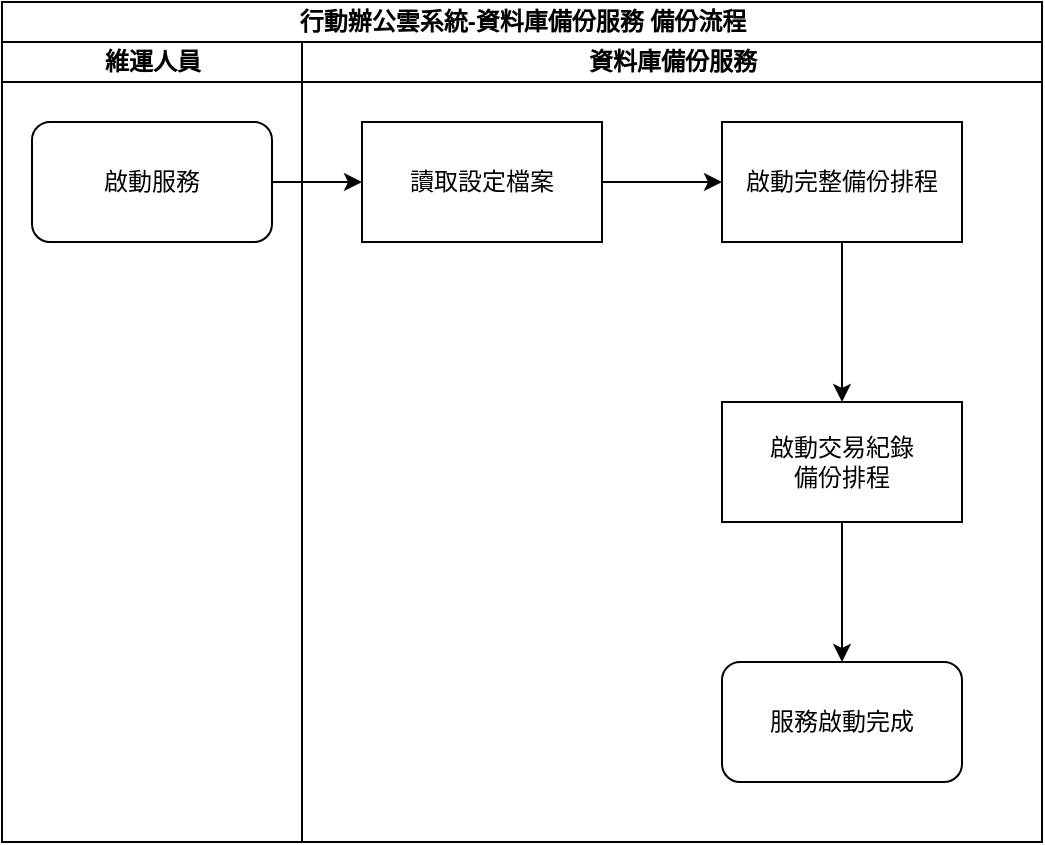 <mxfile version="13.6.2" type="device" pages="3"><diagram id="7rzWJZpoArdUcT_u1Bvb" name="啟動服務"><mxGraphModel dx="1032" dy="603" grid="1" gridSize="10" guides="1" tooltips="1" connect="1" arrows="1" fold="1" page="1" pageScale="1" pageWidth="827" pageHeight="1169" math="0" shadow="0"><root><mxCell id="0"/><mxCell id="1" parent="0"/><mxCell id="-lOpup8tgjqIkS8aHsNj-6" value="行動辦公雲系統-資料庫備份服務 備份流程" style="swimlane;html=1;childLayout=stackLayout;resizeParent=1;resizeParentMax=0;startSize=20;" parent="1" vertex="1"><mxGeometry x="230" y="70" width="520" height="420" as="geometry"/></mxCell><mxCell id="-lOpup8tgjqIkS8aHsNj-7" value="維運人員" style="swimlane;html=1;startSize=20;" parent="-lOpup8tgjqIkS8aHsNj-6" vertex="1"><mxGeometry y="20" width="150" height="400" as="geometry"/></mxCell><mxCell id="-lOpup8tgjqIkS8aHsNj-10" value="啟動服務" style="rounded=1;whiteSpace=wrap;html=1;" parent="-lOpup8tgjqIkS8aHsNj-7" vertex="1"><mxGeometry x="15" y="40" width="120" height="60" as="geometry"/></mxCell><mxCell id="-lOpup8tgjqIkS8aHsNj-8" value="資料庫備份服務" style="swimlane;html=1;startSize=20;" parent="-lOpup8tgjqIkS8aHsNj-6" vertex="1"><mxGeometry x="150" y="20" width="370" height="400" as="geometry"/></mxCell><mxCell id="-lOpup8tgjqIkS8aHsNj-11" value="讀取設定檔案" style="rounded=0;whiteSpace=wrap;html=1;" parent="-lOpup8tgjqIkS8aHsNj-8" vertex="1"><mxGeometry x="30" y="40" width="120" height="60" as="geometry"/></mxCell><mxCell id="-lOpup8tgjqIkS8aHsNj-16" value="" style="edgeStyle=orthogonalEdgeStyle;rounded=0;orthogonalLoop=1;jettySize=auto;html=1;" parent="-lOpup8tgjqIkS8aHsNj-8" source="-lOpup8tgjqIkS8aHsNj-13" target="-lOpup8tgjqIkS8aHsNj-15" edge="1"><mxGeometry relative="1" as="geometry"/></mxCell><mxCell id="-lOpup8tgjqIkS8aHsNj-20" style="edgeStyle=orthogonalEdgeStyle;rounded=0;orthogonalLoop=1;jettySize=auto;html=1;" parent="-lOpup8tgjqIkS8aHsNj-8" source="-lOpup8tgjqIkS8aHsNj-15" target="-lOpup8tgjqIkS8aHsNj-19" edge="1"><mxGeometry relative="1" as="geometry"/></mxCell><mxCell id="-lOpup8tgjqIkS8aHsNj-15" value="&lt;span&gt;啟動交易紀錄&lt;br&gt;備份排程&lt;/span&gt;" style="whiteSpace=wrap;html=1;rounded=0;" parent="-lOpup8tgjqIkS8aHsNj-8" vertex="1"><mxGeometry x="210" y="180" width="120" height="60" as="geometry"/></mxCell><mxCell id="-lOpup8tgjqIkS8aHsNj-13" value="啟動完整備份排程" style="whiteSpace=wrap;html=1;rounded=0;" parent="-lOpup8tgjqIkS8aHsNj-8" vertex="1"><mxGeometry x="210" y="40" width="120" height="60" as="geometry"/></mxCell><mxCell id="-lOpup8tgjqIkS8aHsNj-19" value="服務啟動完成" style="rounded=1;whiteSpace=wrap;html=1;" parent="-lOpup8tgjqIkS8aHsNj-8" vertex="1"><mxGeometry x="210" y="310" width="120" height="60" as="geometry"/></mxCell><mxCell id="A8HcQFdfImakQJCBgzGP-2" value="" style="edgeStyle=orthogonalEdgeStyle;rounded=0;orthogonalLoop=1;jettySize=auto;html=1;entryX=0;entryY=0.5;entryDx=0;entryDy=0;" edge="1" parent="-lOpup8tgjqIkS8aHsNj-8" source="-lOpup8tgjqIkS8aHsNj-11" target="-lOpup8tgjqIkS8aHsNj-13"><mxGeometry relative="1" as="geometry"><mxPoint x="200" y="70" as="targetPoint"/></mxGeometry></mxCell><mxCell id="-lOpup8tgjqIkS8aHsNj-12" style="edgeStyle=orthogonalEdgeStyle;rounded=0;orthogonalLoop=1;jettySize=auto;html=1;" parent="-lOpup8tgjqIkS8aHsNj-6" source="-lOpup8tgjqIkS8aHsNj-10" target="-lOpup8tgjqIkS8aHsNj-11" edge="1"><mxGeometry relative="1" as="geometry"/></mxCell></root></mxGraphModel></diagram><diagram id="R8kRRbT_E2sIqUl1fRkG" name="完整備份排程"><mxGraphModel dx="1032" dy="603" grid="1" gridSize="10" guides="1" tooltips="1" connect="1" arrows="1" fold="1" page="1" pageScale="1" pageWidth="827" pageHeight="1169" math="0" shadow="0"><root><mxCell id="ciM5fpTweYyGfsKiWjHq-0"/><mxCell id="ciM5fpTweYyGfsKiWjHq-1" parent="ciM5fpTweYyGfsKiWjHq-0"/><mxCell id="3qbMfKgEzLLIzgPfg1-s-0" value="行動辦公雲系統-資料庫備份服務 完整備份排程" style="swimlane;html=1;childLayout=stackLayout;resizeParent=1;resizeParentMax=0;startSize=20;" parent="ciM5fpTweYyGfsKiWjHq-1" vertex="1"><mxGeometry x="230" y="70" width="760" height="1030" as="geometry"/></mxCell><mxCell id="3qbMfKgEzLLIzgPfg1-s-3" value="資料庫備份服務" style="swimlane;html=1;startSize=20;" parent="3qbMfKgEzLLIzgPfg1-s-0" vertex="1"><mxGeometry y="20" width="760" height="1010" as="geometry"/></mxCell><mxCell id="3qbMfKgEzLLIzgPfg1-s-5" value="執行完畢" style="rounded=1;whiteSpace=wrap;html=1;" parent="3qbMfKgEzLLIzgPfg1-s-3" vertex="1"><mxGeometry x="30" y="920" width="120" height="60" as="geometry"/></mxCell><mxCell id="GkrJA--zoF-1sGpY4lNd-3" value="Yes" style="text;html=1;strokeColor=none;fillColor=none;align=center;verticalAlign=middle;whiteSpace=wrap;rounded=0;" vertex="1" parent="3qbMfKgEzLLIzgPfg1-s-3"><mxGeometry x="380" y="860" width="40" height="20" as="geometry"/></mxCell><mxCell id="NnpeUi-mIPWJYMHehb8A-1" value="執行緒" style="shape=umlFrame;whiteSpace=wrap;html=1;labelBackgroundColor=default;labelBorderColor=none;fontSize=14;" vertex="1" parent="3qbMfKgEzLLIzgPfg1-s-3"><mxGeometry x="200" y="420" width="530" height="550" as="geometry"/></mxCell><mxCell id="64BraSP5PmOoxlS3R7jp-12" style="edgeStyle=orthogonalEdgeStyle;rounded=0;orthogonalLoop=1;jettySize=auto;html=1;" edge="1" parent="3qbMfKgEzLLIzgPfg1-s-3" source="64BraSP5PmOoxlS3R7jp-9" target="tjao8JZdcdQrDL01i14I-2"><mxGeometry relative="1" as="geometry"/></mxCell><mxCell id="GkrJA--zoF-1sGpY4lNd-0" style="edgeStyle=orthogonalEdgeStyle;rounded=0;orthogonalLoop=1;jettySize=auto;html=1;entryX=1;entryY=0.5;entryDx=0;entryDy=0;exitX=0.5;exitY=1;exitDx=0;exitDy=0;" edge="1" parent="3qbMfKgEzLLIzgPfg1-s-3" source="64BraSP5PmOoxlS3R7jp-9" target="3qbMfKgEzLLIzgPfg1-s-5"><mxGeometry relative="1" as="geometry"/></mxCell><mxCell id="64BraSP5PmOoxlS3R7jp-9" value="還有未完成&lt;br&gt;的資料庫" style="rhombus;whiteSpace=wrap;html=1;rounded=0;" vertex="1" parent="3qbMfKgEzLLIzgPfg1-s-3"><mxGeometry x="420" y="850" width="80" height="80" as="geometry"/></mxCell><mxCell id="TE61ycaPU4PtZwelIN1F-2" style="edgeStyle=orthogonalEdgeStyle;rounded=0;orthogonalLoop=1;jettySize=auto;html=1;" edge="1" parent="3qbMfKgEzLLIzgPfg1-s-3" source="TE61ycaPU4PtZwelIN1F-0" target="3qbMfKgEzLLIzgPfg1-s-5"><mxGeometry relative="1" as="geometry"/></mxCell><mxCell id="TE61ycaPU4PtZwelIN1F-3" style="edgeStyle=orthogonalEdgeStyle;rounded=0;orthogonalLoop=1;jettySize=auto;html=1;" edge="1" parent="3qbMfKgEzLLIzgPfg1-s-3" source="TE61ycaPU4PtZwelIN1F-0" target="3qbMfKgEzLLIzgPfg1-s-4"><mxGeometry relative="1" as="geometry"/></mxCell><mxCell id="TE61ycaPU4PtZwelIN1F-0" value="前一次排程&lt;br&gt;執行完成" style="rhombus;whiteSpace=wrap;html=1;" vertex="1" parent="3qbMfKgEzLLIzgPfg1-s-3"><mxGeometry x="50" y="158" width="80" height="80" as="geometry"/></mxCell><mxCell id="TE61ycaPU4PtZwelIN1F-1" style="edgeStyle=orthogonalEdgeStyle;rounded=0;orthogonalLoop=1;jettySize=auto;html=1;" edge="1" parent="3qbMfKgEzLLIzgPfg1-s-3" source="3qbMfKgEzLLIzgPfg1-s-2" target="TE61ycaPU4PtZwelIN1F-0"><mxGeometry relative="1" as="geometry"/></mxCell><mxCell id="3qbMfKgEzLLIzgPfg1-s-2" value="排程啟動" style="rounded=1;whiteSpace=wrap;html=1;" parent="3qbMfKgEzLLIzgPfg1-s-3" vertex="1"><mxGeometry x="30" y="40" width="120" height="60" as="geometry"/></mxCell><mxCell id="3qbMfKgEzLLIzgPfg1-s-16" value="" style="edgeStyle=orthogonalEdgeStyle;rounded=0;orthogonalLoop=1;jettySize=auto;html=1;" parent="3qbMfKgEzLLIzgPfg1-s-3" source="3qbMfKgEzLLIzgPfg1-s-4" target="3qbMfKgEzLLIzgPfg1-s-15" edge="1"><mxGeometry relative="1" as="geometry"/></mxCell><mxCell id="tjao8JZdcdQrDL01i14I-0" value="No" style="text;html=1;strokeColor=none;fillColor=none;align=center;verticalAlign=middle;whiteSpace=wrap;rounded=0;" vertex="1" parent="3qbMfKgEzLLIzgPfg1-s-3"><mxGeometry x="90" y="228" width="40" height="20" as="geometry"/></mxCell><mxCell id="tjao8JZdcdQrDL01i14I-1" value="Yes" style="text;html=1;strokeColor=none;fillColor=none;align=center;verticalAlign=middle;whiteSpace=wrap;rounded=0;" vertex="1" parent="3qbMfKgEzLLIzgPfg1-s-3"><mxGeometry x="120" y="170" width="40" height="20" as="geometry"/></mxCell><mxCell id="64BraSP5PmOoxlS3R7jp-8" style="edgeStyle=orthogonalEdgeStyle;rounded=0;orthogonalLoop=1;jettySize=auto;html=1;entryX=1;entryY=0.5;entryDx=0;entryDy=0;" edge="1" parent="3qbMfKgEzLLIzgPfg1-s-3" source="64BraSP5PmOoxlS3R7jp-6" target="64BraSP5PmOoxlS3R7jp-4"><mxGeometry relative="1" as="geometry"/></mxCell><mxCell id="64BraSP5PmOoxlS3R7jp-4" value="執行完整資料庫備份" style="whiteSpace=wrap;html=1;rounded=0;" vertex="1" parent="3qbMfKgEzLLIzgPfg1-s-3"><mxGeometry x="400" y="740" width="120" height="60" as="geometry"/></mxCell><mxCell id="GkrJA--zoF-1sGpY4lNd-4" value="Yes" style="text;html=1;strokeColor=none;fillColor=none;align=center;verticalAlign=middle;whiteSpace=wrap;rounded=0;" vertex="1" parent="3qbMfKgEzLLIzgPfg1-s-3"><mxGeometry x="460" y="680" width="40" height="20" as="geometry"/></mxCell><mxCell id="GkrJA--zoF-1sGpY4lNd-1" value="No" style="text;html=1;strokeColor=none;fillColor=none;align=center;verticalAlign=middle;whiteSpace=wrap;rounded=0;" vertex="1" parent="3qbMfKgEzLLIzgPfg1-s-3"><mxGeometry x="470" y="930" width="40" height="20" as="geometry"/></mxCell><mxCell id="GkrJA--zoF-1sGpY4lNd-5" value="No" style="text;html=1;strokeColor=none;fillColor=none;align=center;verticalAlign=middle;whiteSpace=wrap;rounded=0;" vertex="1" parent="3qbMfKgEzLLIzgPfg1-s-3"><mxGeometry x="490" y="610" width="40" height="20" as="geometry"/></mxCell><mxCell id="64BraSP5PmOoxlS3R7jp-6" value="執行資料庫&lt;br&gt;交易紀錄備份" style="whiteSpace=wrap;html=1;rounded=0;" vertex="1" parent="3qbMfKgEzLLIzgPfg1-s-3"><mxGeometry x="570" y="740" width="120" height="60" as="geometry"/></mxCell><mxCell id="3qbMfKgEzLLIzgPfg1-s-15" value="依據分組數量&lt;br&gt;啟用執行緒" style="whiteSpace=wrap;html=1;rounded=0;" parent="3qbMfKgEzLLIzgPfg1-s-3" vertex="1"><mxGeometry x="220" y="320" width="120" height="60" as="geometry"/></mxCell><mxCell id="tjao8JZdcdQrDL01i14I-2" value="&lt;span&gt;執行緒依據分組內&lt;br&gt;的資料庫逐一執行以下動作&lt;/span&gt;" style="whiteSpace=wrap;html=1;rounded=0;" vertex="1" parent="3qbMfKgEzLLIzgPfg1-s-3"><mxGeometry x="220" y="470" width="120" height="60" as="geometry"/></mxCell><mxCell id="3qbMfKgEzLLIzgPfg1-s-4" value="讀取站台資料庫&lt;br&gt;資料庫備份分組資訊" style="rounded=0;whiteSpace=wrap;html=1;" parent="3qbMfKgEzLLIzgPfg1-s-3" vertex="1"><mxGeometry x="220" y="168" width="120" height="60" as="geometry"/></mxCell><mxCell id="tjao8JZdcdQrDL01i14I-3" value="" style="edgeStyle=orthogonalEdgeStyle;rounded=0;orthogonalLoop=1;jettySize=auto;html=1;" edge="1" parent="3qbMfKgEzLLIzgPfg1-s-3" source="3qbMfKgEzLLIzgPfg1-s-15"><mxGeometry relative="1" as="geometry"><mxPoint x="280" y="420" as="targetPoint"/></mxGeometry></mxCell><mxCell id="64BraSP5PmOoxlS3R7jp-1" value="" style="edgeStyle=orthogonalEdgeStyle;rounded=0;orthogonalLoop=1;jettySize=auto;html=1;" edge="1" parent="3qbMfKgEzLLIzgPfg1-s-3" source="tjao8JZdcdQrDL01i14I-2" target="64BraSP5PmOoxlS3R7jp-0"><mxGeometry relative="1" as="geometry"/></mxCell><mxCell id="64BraSP5PmOoxlS3R7jp-0" value="依據備份時間點檢查資料庫交易紀錄備份" style="whiteSpace=wrap;html=1;rounded=0;" vertex="1" parent="3qbMfKgEzLLIzgPfg1-s-3"><mxGeometry x="400" y="470" width="120" height="60" as="geometry"/></mxCell><mxCell id="64BraSP5PmOoxlS3R7jp-10" value="" style="edgeStyle=orthogonalEdgeStyle;rounded=0;orthogonalLoop=1;jettySize=auto;html=1;" edge="1" parent="3qbMfKgEzLLIzgPfg1-s-3" source="64BraSP5PmOoxlS3R7jp-4" target="64BraSP5PmOoxlS3R7jp-9"><mxGeometry relative="1" as="geometry"/></mxCell><mxCell id="64BraSP5PmOoxlS3R7jp-5" value="" style="edgeStyle=orthogonalEdgeStyle;rounded=0;orthogonalLoop=1;jettySize=auto;html=1;" edge="1" parent="ciM5fpTweYyGfsKiWjHq-1" source="64BraSP5PmOoxlS3R7jp-2" target="64BraSP5PmOoxlS3R7jp-4"><mxGeometry relative="1" as="geometry"/></mxCell><mxCell id="64BraSP5PmOoxlS3R7jp-7" value="" style="edgeStyle=orthogonalEdgeStyle;rounded=0;orthogonalLoop=1;jettySize=auto;html=1;" edge="1" parent="ciM5fpTweYyGfsKiWjHq-1" source="64BraSP5PmOoxlS3R7jp-2" target="64BraSP5PmOoxlS3R7jp-6"><mxGeometry relative="1" as="geometry"/></mxCell><mxCell id="64BraSP5PmOoxlS3R7jp-2" value="若備份檔案&lt;br&gt;已存在" style="rhombus;whiteSpace=wrap;html=1;rounded=0;" vertex="1" parent="ciM5fpTweYyGfsKiWjHq-1"><mxGeometry x="650" y="690" width="80" height="80" as="geometry"/></mxCell><mxCell id="64BraSP5PmOoxlS3R7jp-3" value="" style="edgeStyle=orthogonalEdgeStyle;rounded=0;orthogonalLoop=1;jettySize=auto;html=1;" edge="1" parent="ciM5fpTweYyGfsKiWjHq-1" source="64BraSP5PmOoxlS3R7jp-0" target="64BraSP5PmOoxlS3R7jp-2"><mxGeometry relative="1" as="geometry"/></mxCell></root></mxGraphModel></diagram><diagram id="eSk3C0k6K3h910xvHWKv" name="交易紀錄檔備份排程"><mxGraphModel dx="1032" dy="603" grid="1" gridSize="10" guides="1" tooltips="1" connect="1" arrows="1" fold="1" page="1" pageScale="1" pageWidth="827" pageHeight="1169" math="0" shadow="0"><root><mxCell id="m-IOHCRatHlTZqEUNV0L-0"/><mxCell id="m-IOHCRatHlTZqEUNV0L-1" parent="m-IOHCRatHlTZqEUNV0L-0"/><mxCell id="LGSOnXwJ_Ldiz9KQCq-p-0" value="行動辦公雲系統-資料庫備份服務 交易紀錄備份排程" style="swimlane;html=1;childLayout=stackLayout;resizeParent=1;resizeParentMax=0;startSize=20;" vertex="1" parent="m-IOHCRatHlTZqEUNV0L-1"><mxGeometry x="230" y="70" width="760" height="930" as="geometry"/></mxCell><mxCell id="LGSOnXwJ_Ldiz9KQCq-p-1" value="資料庫備份服務" style="swimlane;html=1;startSize=20;" vertex="1" parent="LGSOnXwJ_Ldiz9KQCq-p-0"><mxGeometry y="20" width="760" height="910" as="geometry"/></mxCell><mxCell id="LGSOnXwJ_Ldiz9KQCq-p-2" value="執行完畢" style="rounded=1;whiteSpace=wrap;html=1;" vertex="1" parent="LGSOnXwJ_Ldiz9KQCq-p-1"><mxGeometry x="30" y="820" width="120" height="60" as="geometry"/></mxCell><mxCell id="LGSOnXwJ_Ldiz9KQCq-p-3" value="Yes" style="text;html=1;strokeColor=none;fillColor=none;align=center;verticalAlign=middle;whiteSpace=wrap;rounded=0;" vertex="1" parent="LGSOnXwJ_Ldiz9KQCq-p-1"><mxGeometry x="380" y="740" width="40" height="20" as="geometry"/></mxCell><mxCell id="LGSOnXwJ_Ldiz9KQCq-p-4" value="執行緒" style="shape=umlFrame;whiteSpace=wrap;html=1;labelBackgroundColor=default;labelBorderColor=none;fontSize=14;" vertex="1" parent="LGSOnXwJ_Ldiz9KQCq-p-1"><mxGeometry x="200" y="420" width="530" height="470" as="geometry"/></mxCell><mxCell id="LGSOnXwJ_Ldiz9KQCq-p-7" value="還有未完成&lt;br&gt;的資料庫" style="rhombus;whiteSpace=wrap;html=1;rounded=0;" vertex="1" parent="LGSOnXwJ_Ldiz9KQCq-p-1"><mxGeometry x="420" y="730" width="80" height="80" as="geometry"/></mxCell><mxCell id="LGSOnXwJ_Ldiz9KQCq-p-5" style="edgeStyle=orthogonalEdgeStyle;rounded=0;orthogonalLoop=1;jettySize=auto;html=1;" edge="1" parent="LGSOnXwJ_Ldiz9KQCq-p-1" source="LGSOnXwJ_Ldiz9KQCq-p-7" target="LGSOnXwJ_Ldiz9KQCq-p-23"><mxGeometry relative="1" as="geometry"/></mxCell><mxCell id="LGSOnXwJ_Ldiz9KQCq-p-6" style="edgeStyle=orthogonalEdgeStyle;rounded=0;orthogonalLoop=1;jettySize=auto;html=1;entryX=1;entryY=0.5;entryDx=0;entryDy=0;exitX=0.5;exitY=1;exitDx=0;exitDy=0;" edge="1" parent="LGSOnXwJ_Ldiz9KQCq-p-1" source="LGSOnXwJ_Ldiz9KQCq-p-7" target="LGSOnXwJ_Ldiz9KQCq-p-2"><mxGeometry relative="1" as="geometry"/></mxCell><mxCell id="LGSOnXwJ_Ldiz9KQCq-p-8" style="edgeStyle=orthogonalEdgeStyle;rounded=0;orthogonalLoop=1;jettySize=auto;html=1;" edge="1" parent="LGSOnXwJ_Ldiz9KQCq-p-1" source="LGSOnXwJ_Ldiz9KQCq-p-10" target="LGSOnXwJ_Ldiz9KQCq-p-2"><mxGeometry relative="1" as="geometry"/></mxCell><mxCell id="LGSOnXwJ_Ldiz9KQCq-p-9" style="edgeStyle=orthogonalEdgeStyle;rounded=0;orthogonalLoop=1;jettySize=auto;html=1;" edge="1" parent="LGSOnXwJ_Ldiz9KQCq-p-1" source="LGSOnXwJ_Ldiz9KQCq-p-10" target="LGSOnXwJ_Ldiz9KQCq-p-24"><mxGeometry relative="1" as="geometry"/></mxCell><mxCell id="LGSOnXwJ_Ldiz9KQCq-p-10" value="前一次排程&lt;br&gt;執行完成" style="rhombus;whiteSpace=wrap;html=1;" vertex="1" parent="LGSOnXwJ_Ldiz9KQCq-p-1"><mxGeometry x="50" y="158" width="80" height="80" as="geometry"/></mxCell><mxCell id="LGSOnXwJ_Ldiz9KQCq-p-11" style="edgeStyle=orthogonalEdgeStyle;rounded=0;orthogonalLoop=1;jettySize=auto;html=1;" edge="1" parent="LGSOnXwJ_Ldiz9KQCq-p-1" source="LGSOnXwJ_Ldiz9KQCq-p-12" target="LGSOnXwJ_Ldiz9KQCq-p-10"><mxGeometry relative="1" as="geometry"/></mxCell><mxCell id="LGSOnXwJ_Ldiz9KQCq-p-12" value="排程啟動" style="rounded=1;whiteSpace=wrap;html=1;" vertex="1" parent="LGSOnXwJ_Ldiz9KQCq-p-1"><mxGeometry x="30" y="40" width="120" height="60" as="geometry"/></mxCell><mxCell id="LGSOnXwJ_Ldiz9KQCq-p-13" value="" style="edgeStyle=orthogonalEdgeStyle;rounded=0;orthogonalLoop=1;jettySize=auto;html=1;" edge="1" parent="LGSOnXwJ_Ldiz9KQCq-p-1" source="LGSOnXwJ_Ldiz9KQCq-p-24" target="LGSOnXwJ_Ldiz9KQCq-p-22"><mxGeometry relative="1" as="geometry"/></mxCell><mxCell id="LGSOnXwJ_Ldiz9KQCq-p-14" value="No" style="text;html=1;strokeColor=none;fillColor=none;align=center;verticalAlign=middle;whiteSpace=wrap;rounded=0;" vertex="1" parent="LGSOnXwJ_Ldiz9KQCq-p-1"><mxGeometry x="90" y="228" width="40" height="20" as="geometry"/></mxCell><mxCell id="LGSOnXwJ_Ldiz9KQCq-p-15" value="Yes" style="text;html=1;strokeColor=none;fillColor=none;align=center;verticalAlign=middle;whiteSpace=wrap;rounded=0;" vertex="1" parent="LGSOnXwJ_Ldiz9KQCq-p-1"><mxGeometry x="120" y="170" width="40" height="20" as="geometry"/></mxCell><mxCell id="LGSOnXwJ_Ldiz9KQCq-p-16" style="edgeStyle=orthogonalEdgeStyle;rounded=0;orthogonalLoop=1;jettySize=auto;html=1;" edge="1" parent="LGSOnXwJ_Ldiz9KQCq-p-1" source="LGSOnXwJ_Ldiz9KQCq-p-21" target="LGSOnXwJ_Ldiz9KQCq-p-7"><mxGeometry relative="1" as="geometry"><mxPoint x="520" y="770" as="targetPoint"/></mxGeometry></mxCell><mxCell id="LGSOnXwJ_Ldiz9KQCq-p-19" value="No" style="text;html=1;strokeColor=none;fillColor=none;align=center;verticalAlign=middle;whiteSpace=wrap;rounded=0;" vertex="1" parent="LGSOnXwJ_Ldiz9KQCq-p-1"><mxGeometry x="460" y="810" width="40" height="20" as="geometry"/></mxCell><mxCell id="LGSOnXwJ_Ldiz9KQCq-p-18" value="Yes" style="text;html=1;strokeColor=none;fillColor=none;align=center;verticalAlign=middle;whiteSpace=wrap;rounded=0;" vertex="1" parent="LGSOnXwJ_Ldiz9KQCq-p-1"><mxGeometry x="460" y="680" width="40" height="20" as="geometry"/></mxCell><mxCell id="LGSOnXwJ_Ldiz9KQCq-p-20" value="No" style="text;html=1;strokeColor=none;fillColor=none;align=center;verticalAlign=middle;whiteSpace=wrap;rounded=0;" vertex="1" parent="LGSOnXwJ_Ldiz9KQCq-p-1"><mxGeometry x="490" y="610" width="40" height="20" as="geometry"/></mxCell><mxCell id="LGSOnXwJ_Ldiz9KQCq-p-21" value="執行資料庫&lt;br&gt;交易紀錄備份" style="whiteSpace=wrap;html=1;rounded=0;" vertex="1" parent="LGSOnXwJ_Ldiz9KQCq-p-1"><mxGeometry x="570" y="740" width="120" height="60" as="geometry"/></mxCell><mxCell id="LGSOnXwJ_Ldiz9KQCq-p-22" value="依據分組數量&lt;br&gt;啟用執行緒" style="whiteSpace=wrap;html=1;rounded=0;" vertex="1" parent="LGSOnXwJ_Ldiz9KQCq-p-1"><mxGeometry x="220" y="320" width="120" height="60" as="geometry"/></mxCell><mxCell id="LGSOnXwJ_Ldiz9KQCq-p-23" value="&lt;span&gt;執行緒依據分組內&lt;br&gt;的資料庫逐一執行以下動作&lt;/span&gt;" style="whiteSpace=wrap;html=1;rounded=0;" vertex="1" parent="LGSOnXwJ_Ldiz9KQCq-p-1"><mxGeometry x="220" y="470" width="120" height="60" as="geometry"/></mxCell><mxCell id="LGSOnXwJ_Ldiz9KQCq-p-24" value="讀取站台資料庫&lt;br&gt;資料庫備份分組資訊" style="rounded=0;whiteSpace=wrap;html=1;" vertex="1" parent="LGSOnXwJ_Ldiz9KQCq-p-1"><mxGeometry x="220" y="168" width="120" height="60" as="geometry"/></mxCell><mxCell id="LGSOnXwJ_Ldiz9KQCq-p-25" value="" style="edgeStyle=orthogonalEdgeStyle;rounded=0;orthogonalLoop=1;jettySize=auto;html=1;" edge="1" parent="LGSOnXwJ_Ldiz9KQCq-p-1" source="LGSOnXwJ_Ldiz9KQCq-p-22"><mxGeometry relative="1" as="geometry"><mxPoint x="280" y="420" as="targetPoint"/></mxGeometry></mxCell><mxCell id="LGSOnXwJ_Ldiz9KQCq-p-26" value="" style="edgeStyle=orthogonalEdgeStyle;rounded=0;orthogonalLoop=1;jettySize=auto;html=1;" edge="1" parent="LGSOnXwJ_Ldiz9KQCq-p-1" source="LGSOnXwJ_Ldiz9KQCq-p-23" target="LGSOnXwJ_Ldiz9KQCq-p-27"><mxGeometry relative="1" as="geometry"/></mxCell><mxCell id="LGSOnXwJ_Ldiz9KQCq-p-27" value="依據備份時間點檢查資料庫交易紀錄備份" style="whiteSpace=wrap;html=1;rounded=0;" vertex="1" parent="LGSOnXwJ_Ldiz9KQCq-p-1"><mxGeometry x="400" y="470" width="120" height="60" as="geometry"/></mxCell><mxCell id="LGSOnXwJ_Ldiz9KQCq-p-29" value="" style="edgeStyle=orthogonalEdgeStyle;rounded=0;orthogonalLoop=1;jettySize=auto;html=1;entryX=0.5;entryY=0;entryDx=0;entryDy=0;" edge="1" parent="m-IOHCRatHlTZqEUNV0L-1" source="LGSOnXwJ_Ldiz9KQCq-p-31" target="LGSOnXwJ_Ldiz9KQCq-p-7"><mxGeometry relative="1" as="geometry"><mxPoint x="690" y="830" as="targetPoint"/></mxGeometry></mxCell><mxCell id="LGSOnXwJ_Ldiz9KQCq-p-30" value="" style="edgeStyle=orthogonalEdgeStyle;rounded=0;orthogonalLoop=1;jettySize=auto;html=1;" edge="1" parent="m-IOHCRatHlTZqEUNV0L-1" source="LGSOnXwJ_Ldiz9KQCq-p-31" target="LGSOnXwJ_Ldiz9KQCq-p-21"><mxGeometry relative="1" as="geometry"/></mxCell><mxCell id="LGSOnXwJ_Ldiz9KQCq-p-31" value="若備份檔案&lt;br&gt;已存在" style="rhombus;whiteSpace=wrap;html=1;rounded=0;" vertex="1" parent="m-IOHCRatHlTZqEUNV0L-1"><mxGeometry x="650" y="690" width="80" height="80" as="geometry"/></mxCell><mxCell id="LGSOnXwJ_Ldiz9KQCq-p-32" value="" style="edgeStyle=orthogonalEdgeStyle;rounded=0;orthogonalLoop=1;jettySize=auto;html=1;" edge="1" parent="m-IOHCRatHlTZqEUNV0L-1" source="LGSOnXwJ_Ldiz9KQCq-p-27" target="LGSOnXwJ_Ldiz9KQCq-p-31"><mxGeometry relative="1" as="geometry"/></mxCell></root></mxGraphModel></diagram></mxfile>